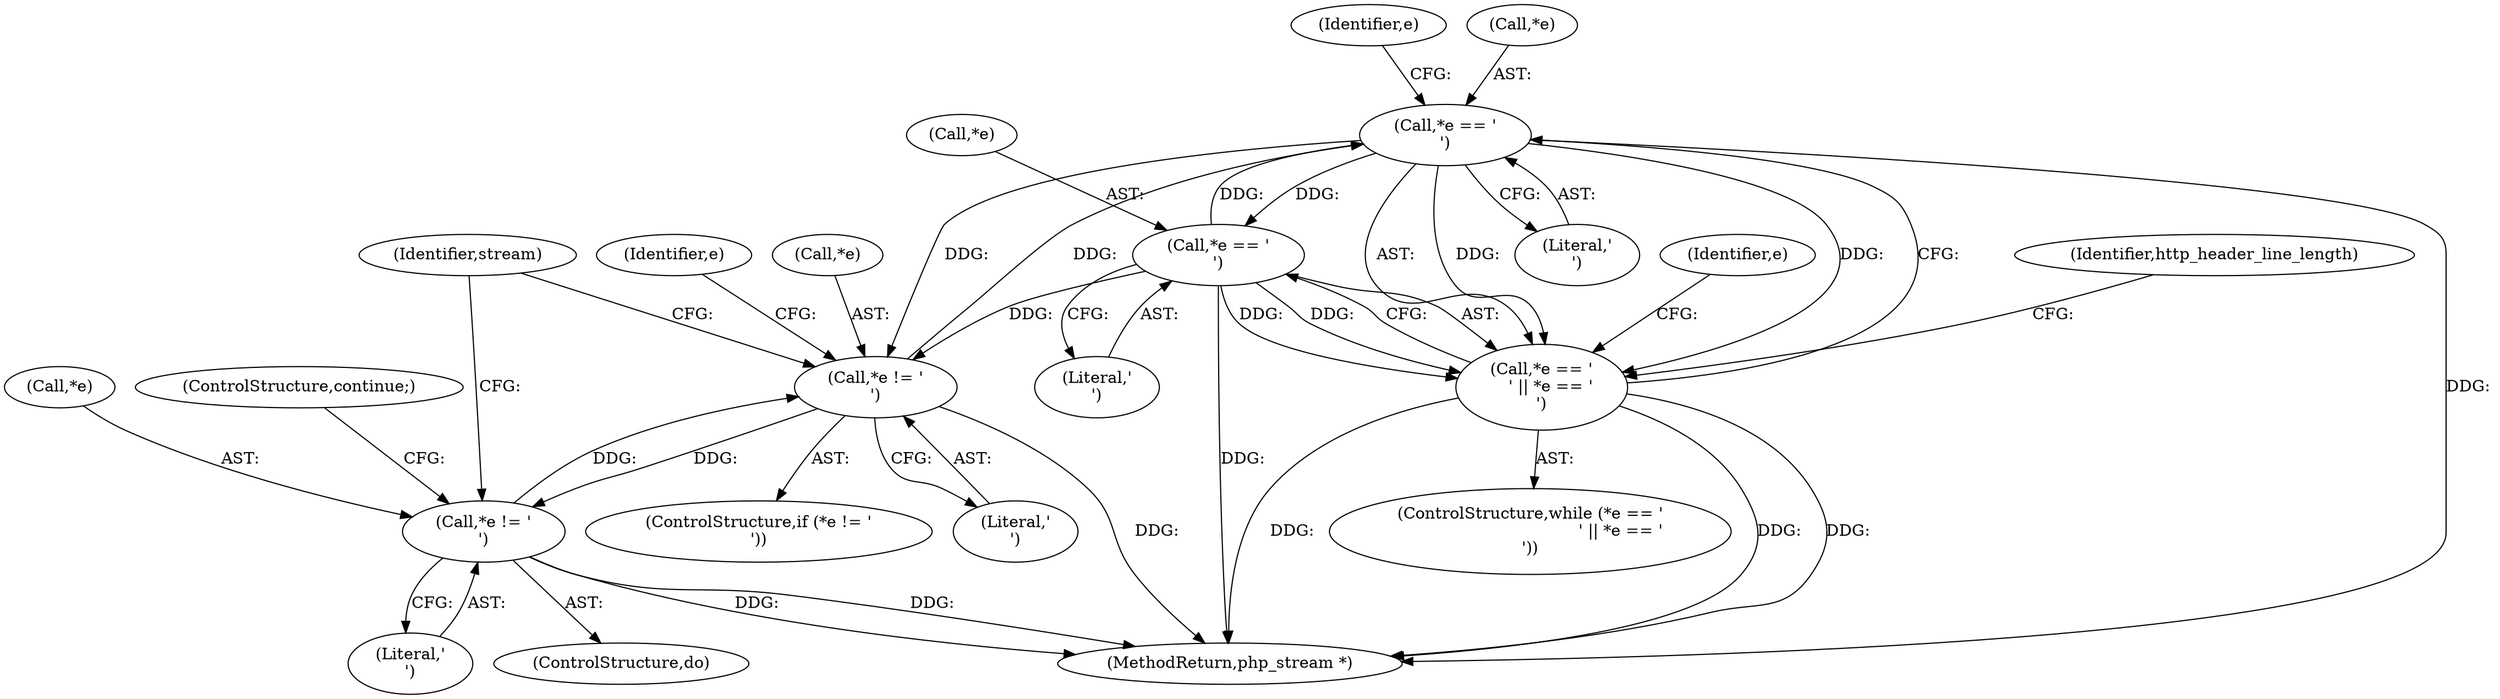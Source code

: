 digraph "0_php-src_523f230c831d7b33353203fa34aee4e92ac12bba@pointer" {
"1002701" [label="(Call,*e == '\n')"];
"1002705" [label="(Call,*e == '\r')"];
"1002701" [label="(Call,*e == '\n')"];
"1002669" [label="(Call,*e != '\n')"];
"1002694" [label="(Call,*e != '\n')"];
"1002700" [label="(Call,*e == '\n' || *e == '\r')"];
"1002695" [label="(Call,*e)"];
"1002713" [label="(Identifier,http_header_line_length)"];
"1002701" [label="(Call,*e == '\n')"];
"1002708" [label="(Literal,'\r')"];
"1002711" [label="(Identifier,e)"];
"1003233" [label="(MethodReturn,php_stream *)"];
"1002668" [label="(ControlStructure,if (*e != '\n'))"];
"1002707" [label="(Identifier,e)"];
"1002699" [label="(ControlStructure,while (*e == '\n' || *e == '\r'))"];
"1002704" [label="(Literal,'\n')"];
"1002702" [label="(Call,*e)"];
"1002698" [label="(ControlStructure,continue;)"];
"1002679" [label="(Identifier,stream)"];
"1002706" [label="(Call,*e)"];
"1002672" [label="(Literal,'\n')"];
"1002705" [label="(Call,*e == '\r')"];
"1002703" [label="(Identifier,e)"];
"1002670" [label="(Call,*e)"];
"1002694" [label="(Call,*e != '\n')"];
"1002669" [label="(Call,*e != '\n')"];
"1002700" [label="(Call,*e == '\n' || *e == '\r')"];
"1002674" [label="(ControlStructure,do)"];
"1002697" [label="(Literal,'\n')"];
"1002701" -> "1002700"  [label="AST: "];
"1002701" -> "1002704"  [label="CFG: "];
"1002702" -> "1002701"  [label="AST: "];
"1002704" -> "1002701"  [label="AST: "];
"1002707" -> "1002701"  [label="CFG: "];
"1002700" -> "1002701"  [label="CFG: "];
"1002701" -> "1003233"  [label="DDG: "];
"1002701" -> "1002669"  [label="DDG: "];
"1002701" -> "1002700"  [label="DDG: "];
"1002701" -> "1002700"  [label="DDG: "];
"1002705" -> "1002701"  [label="DDG: "];
"1002669" -> "1002701"  [label="DDG: "];
"1002701" -> "1002705"  [label="DDG: "];
"1002705" -> "1002700"  [label="AST: "];
"1002705" -> "1002708"  [label="CFG: "];
"1002706" -> "1002705"  [label="AST: "];
"1002708" -> "1002705"  [label="AST: "];
"1002700" -> "1002705"  [label="CFG: "];
"1002705" -> "1003233"  [label="DDG: "];
"1002705" -> "1002669"  [label="DDG: "];
"1002705" -> "1002700"  [label="DDG: "];
"1002705" -> "1002700"  [label="DDG: "];
"1002669" -> "1002668"  [label="AST: "];
"1002669" -> "1002672"  [label="CFG: "];
"1002670" -> "1002669"  [label="AST: "];
"1002672" -> "1002669"  [label="AST: "];
"1002679" -> "1002669"  [label="CFG: "];
"1002703" -> "1002669"  [label="CFG: "];
"1002669" -> "1003233"  [label="DDG: "];
"1002694" -> "1002669"  [label="DDG: "];
"1002669" -> "1002694"  [label="DDG: "];
"1002694" -> "1002674"  [label="AST: "];
"1002694" -> "1002697"  [label="CFG: "];
"1002695" -> "1002694"  [label="AST: "];
"1002697" -> "1002694"  [label="AST: "];
"1002679" -> "1002694"  [label="CFG: "];
"1002698" -> "1002694"  [label="CFG: "];
"1002694" -> "1003233"  [label="DDG: "];
"1002694" -> "1003233"  [label="DDG: "];
"1002700" -> "1002699"  [label="AST: "];
"1002711" -> "1002700"  [label="CFG: "];
"1002713" -> "1002700"  [label="CFG: "];
"1002700" -> "1003233"  [label="DDG: "];
"1002700" -> "1003233"  [label="DDG: "];
"1002700" -> "1003233"  [label="DDG: "];
}
